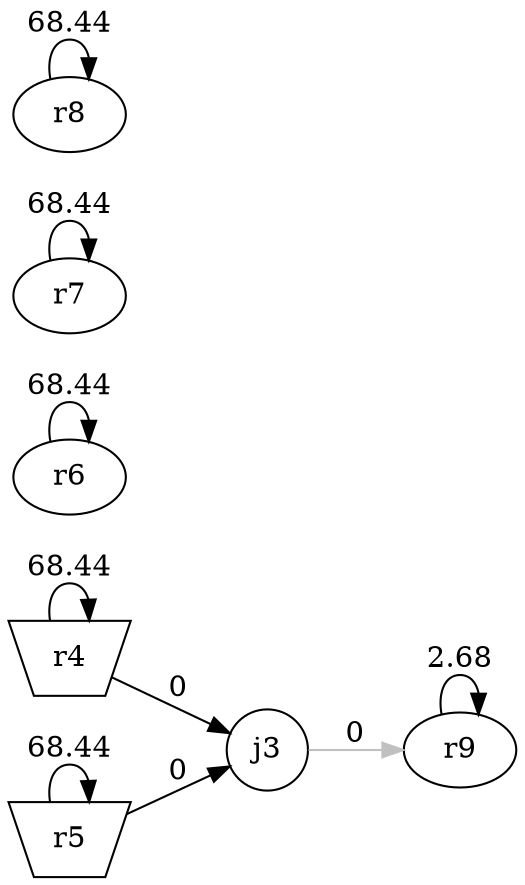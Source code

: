 digraph G {rankdir="LR";
	r4->r4 [label="68.44"]
	r5->r5 [label="68.44"]
	r6->r6 [label="68.44"]
	r7->r7 [label="68.44"]
	r8->r8 [label="68.44"]
	r9->r9 [label="2.68"]
	r4->j3 [label="0"] r4 [shape="invtrapezium"]
	r5->j3 [label="0"] r5 [shape="invtrapezium"]
	j3->r9 [label="0" color="gray"] j3 [shape="circle"]
}

